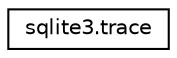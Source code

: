 digraph "Graphical Class Hierarchy"
{
 // LATEX_PDF_SIZE
  edge [fontname="Helvetica",fontsize="10",labelfontname="Helvetica",labelfontsize="10"];
  node [fontname="Helvetica",fontsize="10",shape=record];
  rankdir="LR";
  Node0 [label="sqlite3.trace",height=0.2,width=0.4,color="black", fillcolor="white", style="filled",URL="$d2/d02/unionsqlite3_8trace.html",tooltip=" "];
}
